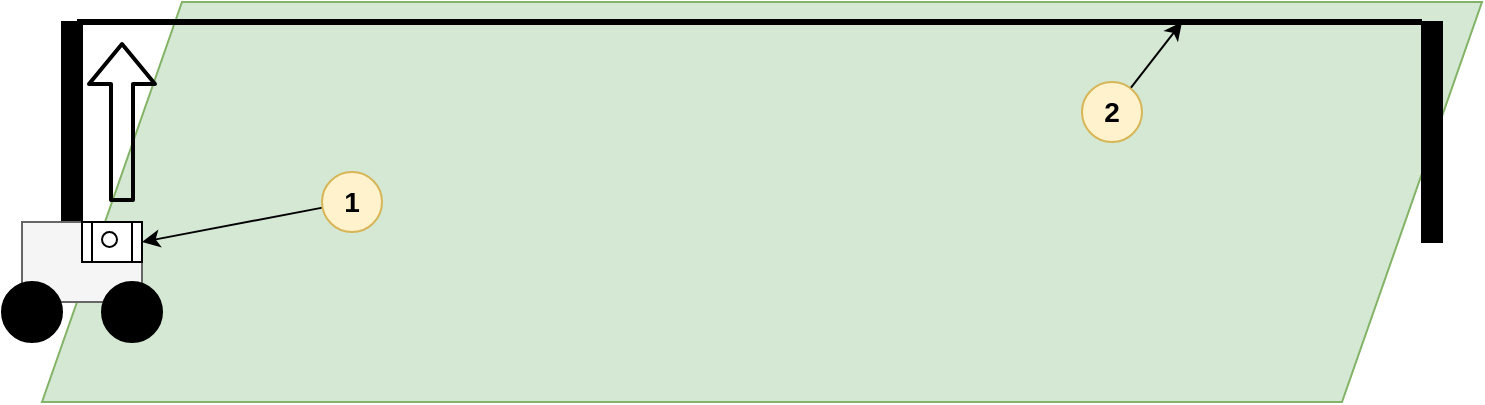 <mxfile version="15.5.6" type="device"><diagram id="NWO2Z1oFb6oImgRQWT3i" name="Page-1"><mxGraphModel dx="1422" dy="705" grid="1" gridSize="10" guides="1" tooltips="1" connect="1" arrows="1" fold="1" page="1" pageScale="1" pageWidth="827" pageHeight="1169" math="0" shadow="0"><root><mxCell id="0"/><mxCell id="1" parent="0"/><mxCell id="kjBM6umzzHcF3R_1nvNH-2" value="" style="shape=parallelogram;perimeter=parallelogramPerimeter;whiteSpace=wrap;html=1;fixedSize=1;size=70;fillColor=#d5e8d4;strokeColor=#82b366;" parent="1" vertex="1"><mxGeometry x="40" y="200" width="720" height="200" as="geometry"/></mxCell><mxCell id="kjBM6umzzHcF3R_1nvNH-4" value="" style="rounded=0;whiteSpace=wrap;html=1;fillColor=#000000;" parent="1" vertex="1"><mxGeometry x="50" y="210" width="10" height="110" as="geometry"/></mxCell><mxCell id="kjBM6umzzHcF3R_1nvNH-5" value="" style="rounded=0;whiteSpace=wrap;html=1;fillColor=#000000;" parent="1" vertex="1"><mxGeometry x="730" y="210" width="10" height="110" as="geometry"/></mxCell><mxCell id="kjBM6umzzHcF3R_1nvNH-6" value="" style="endArrow=none;html=1;exitX=0.75;exitY=0;exitDx=0;exitDy=0;entryX=0;entryY=0;entryDx=0;entryDy=0;strokeWidth=3;" parent="1" source="kjBM6umzzHcF3R_1nvNH-4" target="kjBM6umzzHcF3R_1nvNH-5" edge="1"><mxGeometry width="50" height="50" relative="1" as="geometry"><mxPoint x="390" y="330" as="sourcePoint"/><mxPoint x="440" y="280" as="targetPoint"/></mxGeometry></mxCell><mxCell id="kjBM6umzzHcF3R_1nvNH-13" value="" style="group" parent="1" vertex="1" connectable="0"><mxGeometry x="20" y="310" width="80" height="60" as="geometry"/></mxCell><mxCell id="kjBM6umzzHcF3R_1nvNH-7" value="" style="rounded=0;whiteSpace=wrap;html=1;fillColor=#f5f5f5;strokeColor=#666666;fontColor=#333333;" parent="kjBM6umzzHcF3R_1nvNH-13" vertex="1"><mxGeometry x="10" width="60" height="40" as="geometry"/></mxCell><mxCell id="kjBM6umzzHcF3R_1nvNH-8" value="" style="ellipse;whiteSpace=wrap;html=1;aspect=fixed;fillColor=#000000;" parent="kjBM6umzzHcF3R_1nvNH-13" vertex="1"><mxGeometry y="30" width="30" height="30" as="geometry"/></mxCell><mxCell id="kjBM6umzzHcF3R_1nvNH-9" value="" style="ellipse;whiteSpace=wrap;html=1;aspect=fixed;fillColor=#000000;" parent="kjBM6umzzHcF3R_1nvNH-13" vertex="1"><mxGeometry x="50" y="30" width="30" height="30" as="geometry"/></mxCell><mxCell id="kjBM6umzzHcF3R_1nvNH-12" value="" style="group" parent="kjBM6umzzHcF3R_1nvNH-13" vertex="1" connectable="0"><mxGeometry x="40" width="30" height="20" as="geometry"/></mxCell><mxCell id="kjBM6umzzHcF3R_1nvNH-10" value="" style="shape=process;whiteSpace=wrap;html=1;backgroundOutline=1;fillColor=#FFFFFF;size=0.167;" parent="kjBM6umzzHcF3R_1nvNH-12" vertex="1"><mxGeometry width="30" height="20" as="geometry"/></mxCell><mxCell id="kjBM6umzzHcF3R_1nvNH-11" value="" style="ellipse;whiteSpace=wrap;html=1;aspect=fixed;fillColor=#FFFFFF;" parent="kjBM6umzzHcF3R_1nvNH-12" vertex="1"><mxGeometry x="10.0" y="5" width="7.5" height="7.5" as="geometry"/></mxCell><mxCell id="kjBM6umzzHcF3R_1nvNH-14" value="" style="shape=flexArrow;endArrow=classic;html=1;fillColor=none;strokeWidth=2;" parent="1" edge="1"><mxGeometry width="50" height="50" relative="1" as="geometry"><mxPoint x="80" y="300" as="sourcePoint"/><mxPoint x="80" y="220" as="targetPoint"/></mxGeometry></mxCell><mxCell id="mu32bOE-H1lc7yZqnbNh-2" style="rounded=0;orthogonalLoop=1;jettySize=auto;html=1;fontSize=14;" edge="1" parent="1" source="mu32bOE-H1lc7yZqnbNh-1"><mxGeometry relative="1" as="geometry"><mxPoint x="90" y="320" as="targetPoint"/></mxGeometry></mxCell><mxCell id="mu32bOE-H1lc7yZqnbNh-1" value="&lt;b&gt;1&lt;/b&gt;" style="ellipse;whiteSpace=wrap;html=1;aspect=fixed;fillColor=#fff2cc;strokeColor=#d6b656;fontSize=14;" vertex="1" parent="1"><mxGeometry x="180" y="285" width="30" height="30" as="geometry"/></mxCell><mxCell id="mu32bOE-H1lc7yZqnbNh-4" style="edgeStyle=none;rounded=0;orthogonalLoop=1;jettySize=auto;html=1;fontSize=14;" edge="1" parent="1" source="mu32bOE-H1lc7yZqnbNh-3"><mxGeometry relative="1" as="geometry"><mxPoint x="610" y="210" as="targetPoint"/></mxGeometry></mxCell><mxCell id="mu32bOE-H1lc7yZqnbNh-3" value="&lt;b&gt;2&lt;/b&gt;" style="ellipse;whiteSpace=wrap;html=1;aspect=fixed;fillColor=#fff2cc;strokeColor=#d6b656;fontSize=14;" vertex="1" parent="1"><mxGeometry x="560" y="240" width="30" height="30" as="geometry"/></mxCell></root></mxGraphModel></diagram></mxfile>